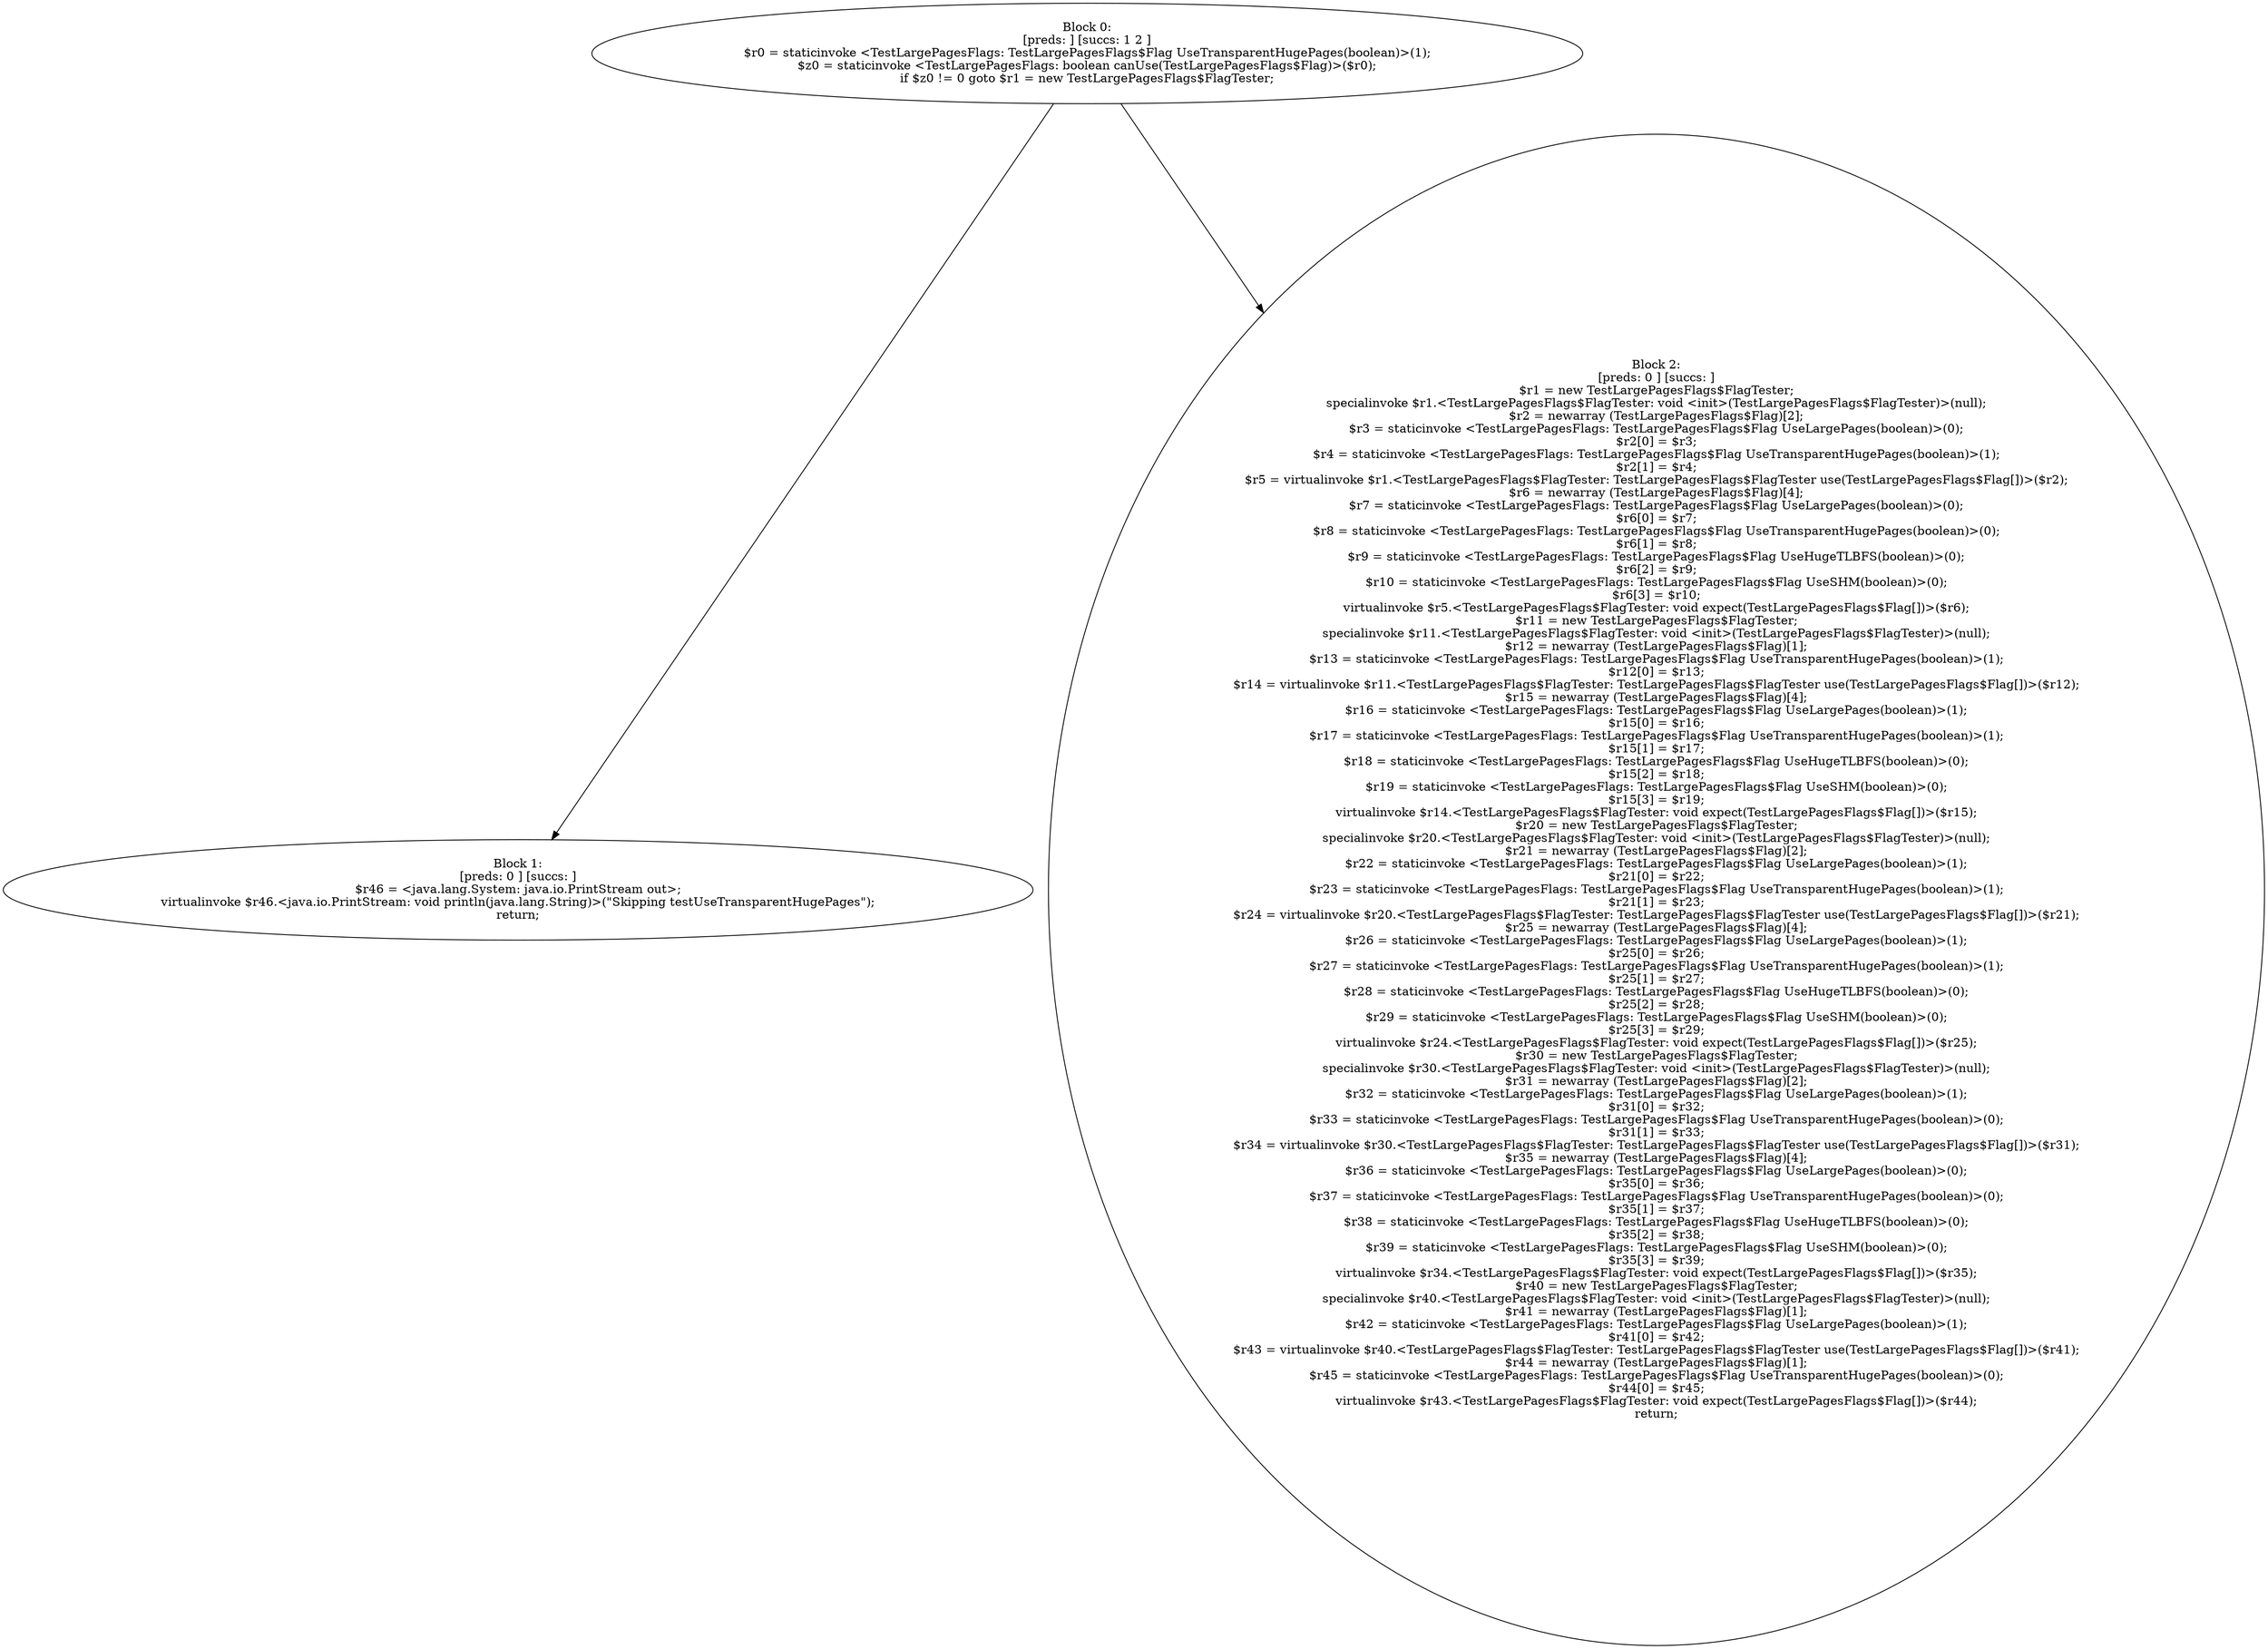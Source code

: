 digraph "unitGraph" {
    "Block 0:
[preds: ] [succs: 1 2 ]
$r0 = staticinvoke <TestLargePagesFlags: TestLargePagesFlags$Flag UseTransparentHugePages(boolean)>(1);
$z0 = staticinvoke <TestLargePagesFlags: boolean canUse(TestLargePagesFlags$Flag)>($r0);
if $z0 != 0 goto $r1 = new TestLargePagesFlags$FlagTester;
"
    "Block 1:
[preds: 0 ] [succs: ]
$r46 = <java.lang.System: java.io.PrintStream out>;
virtualinvoke $r46.<java.io.PrintStream: void println(java.lang.String)>(\"Skipping testUseTransparentHugePages\");
return;
"
    "Block 2:
[preds: 0 ] [succs: ]
$r1 = new TestLargePagesFlags$FlagTester;
specialinvoke $r1.<TestLargePagesFlags$FlagTester: void <init>(TestLargePagesFlags$FlagTester)>(null);
$r2 = newarray (TestLargePagesFlags$Flag)[2];
$r3 = staticinvoke <TestLargePagesFlags: TestLargePagesFlags$Flag UseLargePages(boolean)>(0);
$r2[0] = $r3;
$r4 = staticinvoke <TestLargePagesFlags: TestLargePagesFlags$Flag UseTransparentHugePages(boolean)>(1);
$r2[1] = $r4;
$r5 = virtualinvoke $r1.<TestLargePagesFlags$FlagTester: TestLargePagesFlags$FlagTester use(TestLargePagesFlags$Flag[])>($r2);
$r6 = newarray (TestLargePagesFlags$Flag)[4];
$r7 = staticinvoke <TestLargePagesFlags: TestLargePagesFlags$Flag UseLargePages(boolean)>(0);
$r6[0] = $r7;
$r8 = staticinvoke <TestLargePagesFlags: TestLargePagesFlags$Flag UseTransparentHugePages(boolean)>(0);
$r6[1] = $r8;
$r9 = staticinvoke <TestLargePagesFlags: TestLargePagesFlags$Flag UseHugeTLBFS(boolean)>(0);
$r6[2] = $r9;
$r10 = staticinvoke <TestLargePagesFlags: TestLargePagesFlags$Flag UseSHM(boolean)>(0);
$r6[3] = $r10;
virtualinvoke $r5.<TestLargePagesFlags$FlagTester: void expect(TestLargePagesFlags$Flag[])>($r6);
$r11 = new TestLargePagesFlags$FlagTester;
specialinvoke $r11.<TestLargePagesFlags$FlagTester: void <init>(TestLargePagesFlags$FlagTester)>(null);
$r12 = newarray (TestLargePagesFlags$Flag)[1];
$r13 = staticinvoke <TestLargePagesFlags: TestLargePagesFlags$Flag UseTransparentHugePages(boolean)>(1);
$r12[0] = $r13;
$r14 = virtualinvoke $r11.<TestLargePagesFlags$FlagTester: TestLargePagesFlags$FlagTester use(TestLargePagesFlags$Flag[])>($r12);
$r15 = newarray (TestLargePagesFlags$Flag)[4];
$r16 = staticinvoke <TestLargePagesFlags: TestLargePagesFlags$Flag UseLargePages(boolean)>(1);
$r15[0] = $r16;
$r17 = staticinvoke <TestLargePagesFlags: TestLargePagesFlags$Flag UseTransparentHugePages(boolean)>(1);
$r15[1] = $r17;
$r18 = staticinvoke <TestLargePagesFlags: TestLargePagesFlags$Flag UseHugeTLBFS(boolean)>(0);
$r15[2] = $r18;
$r19 = staticinvoke <TestLargePagesFlags: TestLargePagesFlags$Flag UseSHM(boolean)>(0);
$r15[3] = $r19;
virtualinvoke $r14.<TestLargePagesFlags$FlagTester: void expect(TestLargePagesFlags$Flag[])>($r15);
$r20 = new TestLargePagesFlags$FlagTester;
specialinvoke $r20.<TestLargePagesFlags$FlagTester: void <init>(TestLargePagesFlags$FlagTester)>(null);
$r21 = newarray (TestLargePagesFlags$Flag)[2];
$r22 = staticinvoke <TestLargePagesFlags: TestLargePagesFlags$Flag UseLargePages(boolean)>(1);
$r21[0] = $r22;
$r23 = staticinvoke <TestLargePagesFlags: TestLargePagesFlags$Flag UseTransparentHugePages(boolean)>(1);
$r21[1] = $r23;
$r24 = virtualinvoke $r20.<TestLargePagesFlags$FlagTester: TestLargePagesFlags$FlagTester use(TestLargePagesFlags$Flag[])>($r21);
$r25 = newarray (TestLargePagesFlags$Flag)[4];
$r26 = staticinvoke <TestLargePagesFlags: TestLargePagesFlags$Flag UseLargePages(boolean)>(1);
$r25[0] = $r26;
$r27 = staticinvoke <TestLargePagesFlags: TestLargePagesFlags$Flag UseTransparentHugePages(boolean)>(1);
$r25[1] = $r27;
$r28 = staticinvoke <TestLargePagesFlags: TestLargePagesFlags$Flag UseHugeTLBFS(boolean)>(0);
$r25[2] = $r28;
$r29 = staticinvoke <TestLargePagesFlags: TestLargePagesFlags$Flag UseSHM(boolean)>(0);
$r25[3] = $r29;
virtualinvoke $r24.<TestLargePagesFlags$FlagTester: void expect(TestLargePagesFlags$Flag[])>($r25);
$r30 = new TestLargePagesFlags$FlagTester;
specialinvoke $r30.<TestLargePagesFlags$FlagTester: void <init>(TestLargePagesFlags$FlagTester)>(null);
$r31 = newarray (TestLargePagesFlags$Flag)[2];
$r32 = staticinvoke <TestLargePagesFlags: TestLargePagesFlags$Flag UseLargePages(boolean)>(1);
$r31[0] = $r32;
$r33 = staticinvoke <TestLargePagesFlags: TestLargePagesFlags$Flag UseTransparentHugePages(boolean)>(0);
$r31[1] = $r33;
$r34 = virtualinvoke $r30.<TestLargePagesFlags$FlagTester: TestLargePagesFlags$FlagTester use(TestLargePagesFlags$Flag[])>($r31);
$r35 = newarray (TestLargePagesFlags$Flag)[4];
$r36 = staticinvoke <TestLargePagesFlags: TestLargePagesFlags$Flag UseLargePages(boolean)>(0);
$r35[0] = $r36;
$r37 = staticinvoke <TestLargePagesFlags: TestLargePagesFlags$Flag UseTransparentHugePages(boolean)>(0);
$r35[1] = $r37;
$r38 = staticinvoke <TestLargePagesFlags: TestLargePagesFlags$Flag UseHugeTLBFS(boolean)>(0);
$r35[2] = $r38;
$r39 = staticinvoke <TestLargePagesFlags: TestLargePagesFlags$Flag UseSHM(boolean)>(0);
$r35[3] = $r39;
virtualinvoke $r34.<TestLargePagesFlags$FlagTester: void expect(TestLargePagesFlags$Flag[])>($r35);
$r40 = new TestLargePagesFlags$FlagTester;
specialinvoke $r40.<TestLargePagesFlags$FlagTester: void <init>(TestLargePagesFlags$FlagTester)>(null);
$r41 = newarray (TestLargePagesFlags$Flag)[1];
$r42 = staticinvoke <TestLargePagesFlags: TestLargePagesFlags$Flag UseLargePages(boolean)>(1);
$r41[0] = $r42;
$r43 = virtualinvoke $r40.<TestLargePagesFlags$FlagTester: TestLargePagesFlags$FlagTester use(TestLargePagesFlags$Flag[])>($r41);
$r44 = newarray (TestLargePagesFlags$Flag)[1];
$r45 = staticinvoke <TestLargePagesFlags: TestLargePagesFlags$Flag UseTransparentHugePages(boolean)>(0);
$r44[0] = $r45;
virtualinvoke $r43.<TestLargePagesFlags$FlagTester: void expect(TestLargePagesFlags$Flag[])>($r44);
return;
"
    "Block 0:
[preds: ] [succs: 1 2 ]
$r0 = staticinvoke <TestLargePagesFlags: TestLargePagesFlags$Flag UseTransparentHugePages(boolean)>(1);
$z0 = staticinvoke <TestLargePagesFlags: boolean canUse(TestLargePagesFlags$Flag)>($r0);
if $z0 != 0 goto $r1 = new TestLargePagesFlags$FlagTester;
"->"Block 1:
[preds: 0 ] [succs: ]
$r46 = <java.lang.System: java.io.PrintStream out>;
virtualinvoke $r46.<java.io.PrintStream: void println(java.lang.String)>(\"Skipping testUseTransparentHugePages\");
return;
";
    "Block 0:
[preds: ] [succs: 1 2 ]
$r0 = staticinvoke <TestLargePagesFlags: TestLargePagesFlags$Flag UseTransparentHugePages(boolean)>(1);
$z0 = staticinvoke <TestLargePagesFlags: boolean canUse(TestLargePagesFlags$Flag)>($r0);
if $z0 != 0 goto $r1 = new TestLargePagesFlags$FlagTester;
"->"Block 2:
[preds: 0 ] [succs: ]
$r1 = new TestLargePagesFlags$FlagTester;
specialinvoke $r1.<TestLargePagesFlags$FlagTester: void <init>(TestLargePagesFlags$FlagTester)>(null);
$r2 = newarray (TestLargePagesFlags$Flag)[2];
$r3 = staticinvoke <TestLargePagesFlags: TestLargePagesFlags$Flag UseLargePages(boolean)>(0);
$r2[0] = $r3;
$r4 = staticinvoke <TestLargePagesFlags: TestLargePagesFlags$Flag UseTransparentHugePages(boolean)>(1);
$r2[1] = $r4;
$r5 = virtualinvoke $r1.<TestLargePagesFlags$FlagTester: TestLargePagesFlags$FlagTester use(TestLargePagesFlags$Flag[])>($r2);
$r6 = newarray (TestLargePagesFlags$Flag)[4];
$r7 = staticinvoke <TestLargePagesFlags: TestLargePagesFlags$Flag UseLargePages(boolean)>(0);
$r6[0] = $r7;
$r8 = staticinvoke <TestLargePagesFlags: TestLargePagesFlags$Flag UseTransparentHugePages(boolean)>(0);
$r6[1] = $r8;
$r9 = staticinvoke <TestLargePagesFlags: TestLargePagesFlags$Flag UseHugeTLBFS(boolean)>(0);
$r6[2] = $r9;
$r10 = staticinvoke <TestLargePagesFlags: TestLargePagesFlags$Flag UseSHM(boolean)>(0);
$r6[3] = $r10;
virtualinvoke $r5.<TestLargePagesFlags$FlagTester: void expect(TestLargePagesFlags$Flag[])>($r6);
$r11 = new TestLargePagesFlags$FlagTester;
specialinvoke $r11.<TestLargePagesFlags$FlagTester: void <init>(TestLargePagesFlags$FlagTester)>(null);
$r12 = newarray (TestLargePagesFlags$Flag)[1];
$r13 = staticinvoke <TestLargePagesFlags: TestLargePagesFlags$Flag UseTransparentHugePages(boolean)>(1);
$r12[0] = $r13;
$r14 = virtualinvoke $r11.<TestLargePagesFlags$FlagTester: TestLargePagesFlags$FlagTester use(TestLargePagesFlags$Flag[])>($r12);
$r15 = newarray (TestLargePagesFlags$Flag)[4];
$r16 = staticinvoke <TestLargePagesFlags: TestLargePagesFlags$Flag UseLargePages(boolean)>(1);
$r15[0] = $r16;
$r17 = staticinvoke <TestLargePagesFlags: TestLargePagesFlags$Flag UseTransparentHugePages(boolean)>(1);
$r15[1] = $r17;
$r18 = staticinvoke <TestLargePagesFlags: TestLargePagesFlags$Flag UseHugeTLBFS(boolean)>(0);
$r15[2] = $r18;
$r19 = staticinvoke <TestLargePagesFlags: TestLargePagesFlags$Flag UseSHM(boolean)>(0);
$r15[3] = $r19;
virtualinvoke $r14.<TestLargePagesFlags$FlagTester: void expect(TestLargePagesFlags$Flag[])>($r15);
$r20 = new TestLargePagesFlags$FlagTester;
specialinvoke $r20.<TestLargePagesFlags$FlagTester: void <init>(TestLargePagesFlags$FlagTester)>(null);
$r21 = newarray (TestLargePagesFlags$Flag)[2];
$r22 = staticinvoke <TestLargePagesFlags: TestLargePagesFlags$Flag UseLargePages(boolean)>(1);
$r21[0] = $r22;
$r23 = staticinvoke <TestLargePagesFlags: TestLargePagesFlags$Flag UseTransparentHugePages(boolean)>(1);
$r21[1] = $r23;
$r24 = virtualinvoke $r20.<TestLargePagesFlags$FlagTester: TestLargePagesFlags$FlagTester use(TestLargePagesFlags$Flag[])>($r21);
$r25 = newarray (TestLargePagesFlags$Flag)[4];
$r26 = staticinvoke <TestLargePagesFlags: TestLargePagesFlags$Flag UseLargePages(boolean)>(1);
$r25[0] = $r26;
$r27 = staticinvoke <TestLargePagesFlags: TestLargePagesFlags$Flag UseTransparentHugePages(boolean)>(1);
$r25[1] = $r27;
$r28 = staticinvoke <TestLargePagesFlags: TestLargePagesFlags$Flag UseHugeTLBFS(boolean)>(0);
$r25[2] = $r28;
$r29 = staticinvoke <TestLargePagesFlags: TestLargePagesFlags$Flag UseSHM(boolean)>(0);
$r25[3] = $r29;
virtualinvoke $r24.<TestLargePagesFlags$FlagTester: void expect(TestLargePagesFlags$Flag[])>($r25);
$r30 = new TestLargePagesFlags$FlagTester;
specialinvoke $r30.<TestLargePagesFlags$FlagTester: void <init>(TestLargePagesFlags$FlagTester)>(null);
$r31 = newarray (TestLargePagesFlags$Flag)[2];
$r32 = staticinvoke <TestLargePagesFlags: TestLargePagesFlags$Flag UseLargePages(boolean)>(1);
$r31[0] = $r32;
$r33 = staticinvoke <TestLargePagesFlags: TestLargePagesFlags$Flag UseTransparentHugePages(boolean)>(0);
$r31[1] = $r33;
$r34 = virtualinvoke $r30.<TestLargePagesFlags$FlagTester: TestLargePagesFlags$FlagTester use(TestLargePagesFlags$Flag[])>($r31);
$r35 = newarray (TestLargePagesFlags$Flag)[4];
$r36 = staticinvoke <TestLargePagesFlags: TestLargePagesFlags$Flag UseLargePages(boolean)>(0);
$r35[0] = $r36;
$r37 = staticinvoke <TestLargePagesFlags: TestLargePagesFlags$Flag UseTransparentHugePages(boolean)>(0);
$r35[1] = $r37;
$r38 = staticinvoke <TestLargePagesFlags: TestLargePagesFlags$Flag UseHugeTLBFS(boolean)>(0);
$r35[2] = $r38;
$r39 = staticinvoke <TestLargePagesFlags: TestLargePagesFlags$Flag UseSHM(boolean)>(0);
$r35[3] = $r39;
virtualinvoke $r34.<TestLargePagesFlags$FlagTester: void expect(TestLargePagesFlags$Flag[])>($r35);
$r40 = new TestLargePagesFlags$FlagTester;
specialinvoke $r40.<TestLargePagesFlags$FlagTester: void <init>(TestLargePagesFlags$FlagTester)>(null);
$r41 = newarray (TestLargePagesFlags$Flag)[1];
$r42 = staticinvoke <TestLargePagesFlags: TestLargePagesFlags$Flag UseLargePages(boolean)>(1);
$r41[0] = $r42;
$r43 = virtualinvoke $r40.<TestLargePagesFlags$FlagTester: TestLargePagesFlags$FlagTester use(TestLargePagesFlags$Flag[])>($r41);
$r44 = newarray (TestLargePagesFlags$Flag)[1];
$r45 = staticinvoke <TestLargePagesFlags: TestLargePagesFlags$Flag UseTransparentHugePages(boolean)>(0);
$r44[0] = $r45;
virtualinvoke $r43.<TestLargePagesFlags$FlagTester: void expect(TestLargePagesFlags$Flag[])>($r44);
return;
";
}
